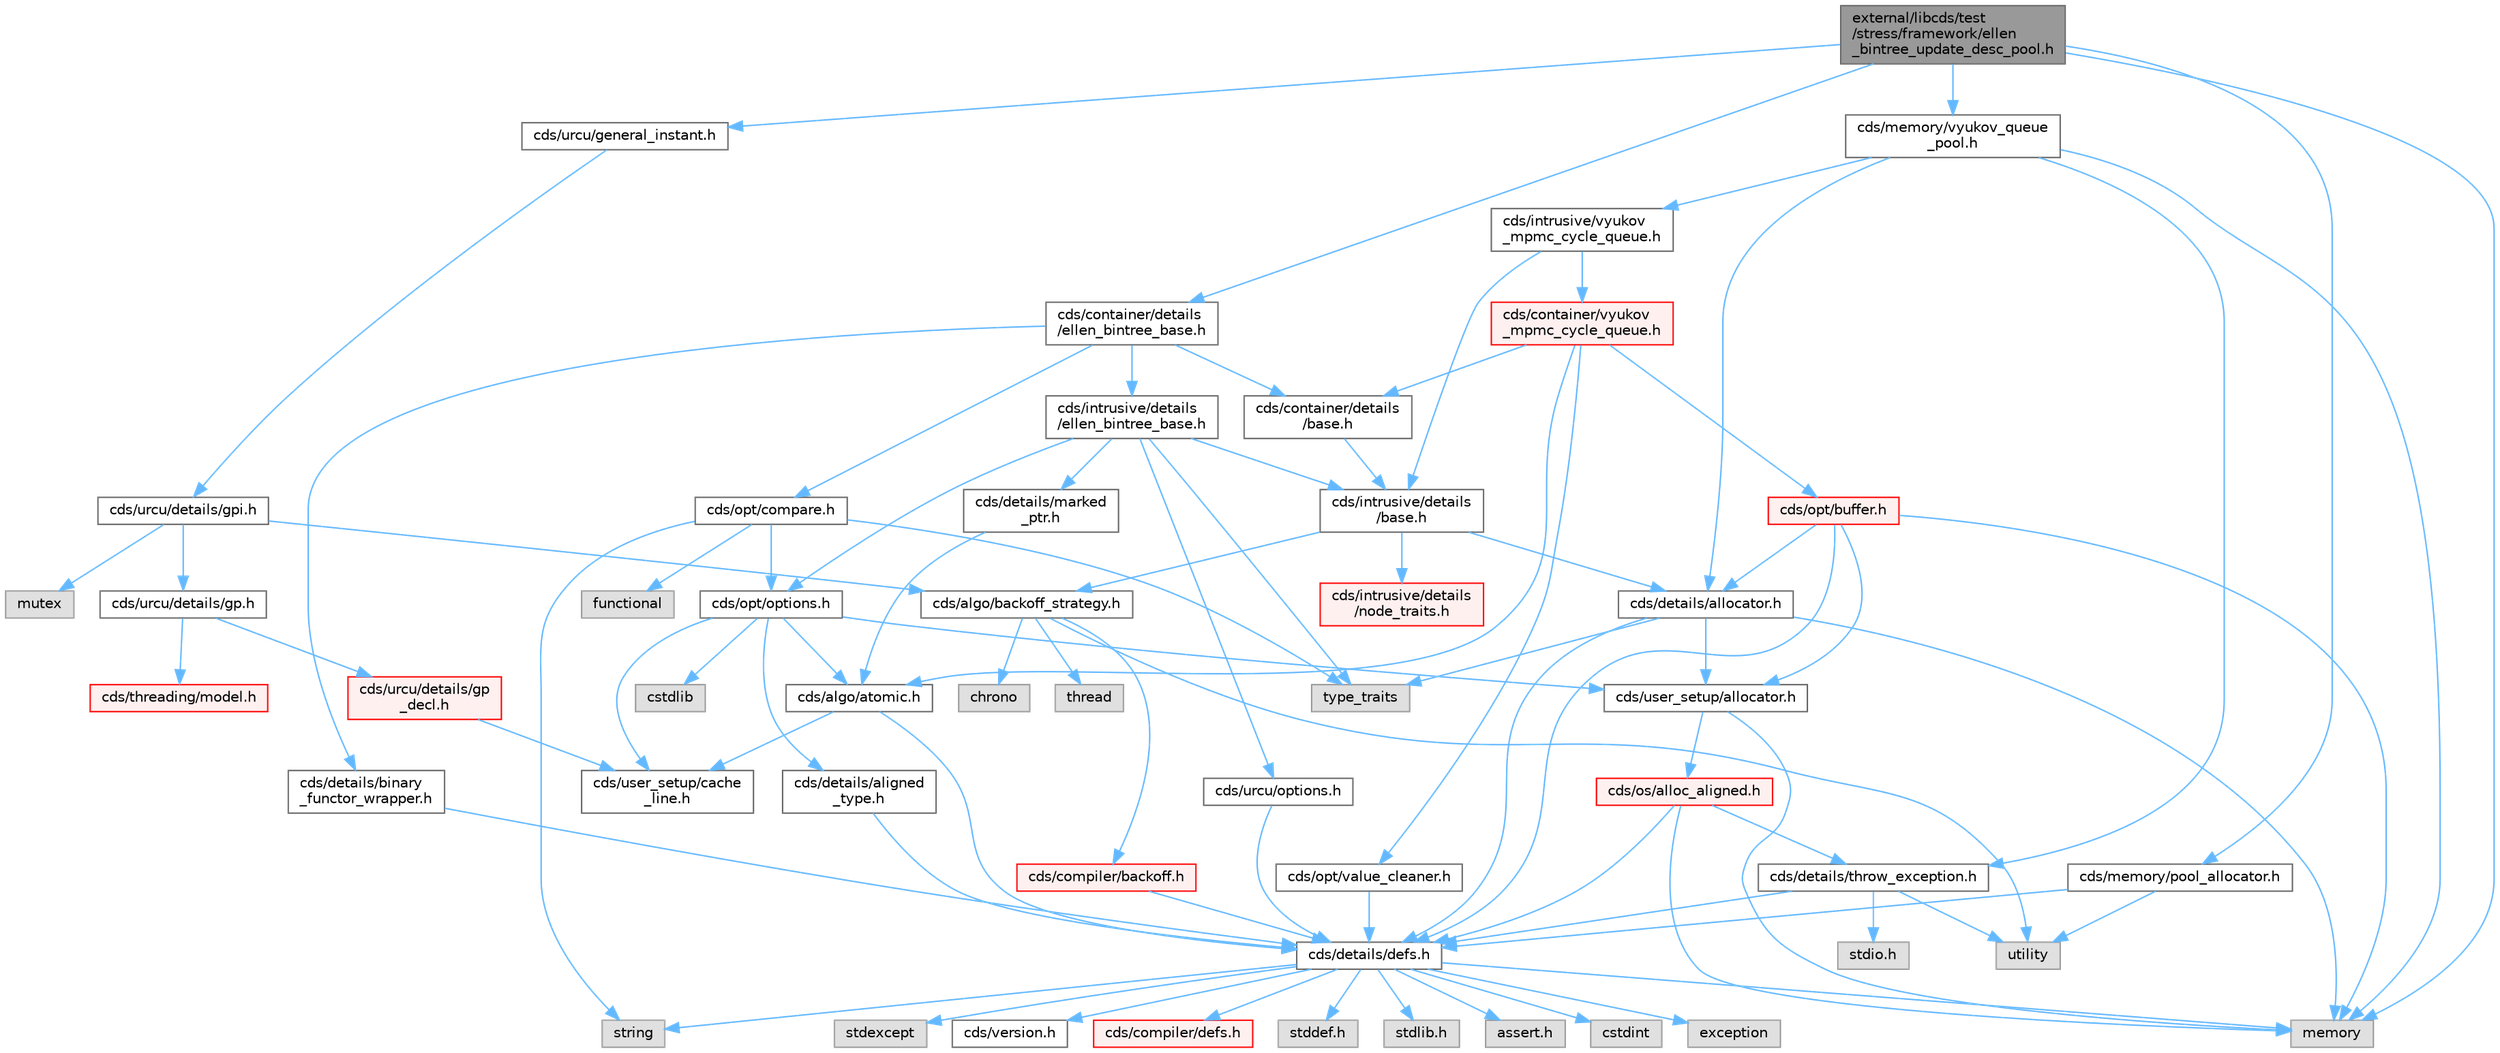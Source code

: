 digraph "external/libcds/test/stress/framework/ellen_bintree_update_desc_pool.h"
{
 // LATEX_PDF_SIZE
  bgcolor="transparent";
  edge [fontname=Helvetica,fontsize=10,labelfontname=Helvetica,labelfontsize=10];
  node [fontname=Helvetica,fontsize=10,shape=box,height=0.2,width=0.4];
  Node1 [id="Node000001",label="external/libcds/test\l/stress/framework/ellen\l_bintree_update_desc_pool.h",height=0.2,width=0.4,color="gray40", fillcolor="grey60", style="filled", fontcolor="black",tooltip=" "];
  Node1 -> Node2 [id="edge85_Node000001_Node000002",color="steelblue1",style="solid",tooltip=" "];
  Node2 [id="Node000002",label="cds/urcu/general_instant.h",height=0.2,width=0.4,color="grey40", fillcolor="white", style="filled",URL="$general__instant_8h.html",tooltip=" "];
  Node2 -> Node3 [id="edge86_Node000002_Node000003",color="steelblue1",style="solid",tooltip=" "];
  Node3 [id="Node000003",label="cds/urcu/details/gpi.h",height=0.2,width=0.4,color="grey40", fillcolor="white", style="filled",URL="$gpi_8h.html",tooltip=" "];
  Node3 -> Node4 [id="edge87_Node000003_Node000004",color="steelblue1",style="solid",tooltip=" "];
  Node4 [id="Node000004",label="mutex",height=0.2,width=0.4,color="grey60", fillcolor="#E0E0E0", style="filled",tooltip=" "];
  Node3 -> Node5 [id="edge88_Node000003_Node000005",color="steelblue1",style="solid",tooltip=" "];
  Node5 [id="Node000005",label="cds/urcu/details/gp.h",height=0.2,width=0.4,color="grey40", fillcolor="white", style="filled",URL="$gp_8h.html",tooltip=" "];
  Node5 -> Node6 [id="edge89_Node000005_Node000006",color="steelblue1",style="solid",tooltip=" "];
  Node6 [id="Node000006",label="cds/urcu/details/gp\l_decl.h",height=0.2,width=0.4,color="red", fillcolor="#FFF0F0", style="filled",URL="$gp__decl_8h.html",tooltip=" "];
  Node6 -> Node22 [id="edge90_Node000006_Node000022",color="steelblue1",style="solid",tooltip=" "];
  Node22 [id="Node000022",label="cds/user_setup/cache\l_line.h",height=0.2,width=0.4,color="grey40", fillcolor="white", style="filled",URL="$cache__line_8h.html",tooltip="Cache-line size definition"];
  Node5 -> Node46 [id="edge91_Node000005_Node000046",color="steelblue1",style="solid",tooltip=" "];
  Node46 [id="Node000046",label="cds/threading/model.h",height=0.2,width=0.4,color="red", fillcolor="#FFF0F0", style="filled",URL="$model_8h.html",tooltip=" "];
  Node3 -> Node53 [id="edge92_Node000003_Node000053",color="steelblue1",style="solid",tooltip=" "];
  Node53 [id="Node000053",label="cds/algo/backoff_strategy.h",height=0.2,width=0.4,color="grey40", fillcolor="white", style="filled",URL="$backoff__strategy_8h.html",tooltip=" "];
  Node53 -> Node41 [id="edge93_Node000053_Node000041",color="steelblue1",style="solid",tooltip=" "];
  Node41 [id="Node000041",label="utility",height=0.2,width=0.4,color="grey60", fillcolor="#E0E0E0", style="filled",tooltip=" "];
  Node53 -> Node36 [id="edge94_Node000053_Node000036",color="steelblue1",style="solid",tooltip=" "];
  Node36 [id="Node000036",label="thread",height=0.2,width=0.4,color="grey60", fillcolor="#E0E0E0", style="filled",tooltip=" "];
  Node53 -> Node54 [id="edge95_Node000053_Node000054",color="steelblue1",style="solid",tooltip=" "];
  Node54 [id="Node000054",label="chrono",height=0.2,width=0.4,color="grey60", fillcolor="#E0E0E0", style="filled",tooltip=" "];
  Node53 -> Node55 [id="edge96_Node000053_Node000055",color="steelblue1",style="solid",tooltip=" "];
  Node55 [id="Node000055",label="cds/compiler/backoff.h",height=0.2,width=0.4,color="red", fillcolor="#FFF0F0", style="filled",URL="$backoff_8h.html",tooltip=" "];
  Node55 -> Node9 [id="edge97_Node000055_Node000009",color="steelblue1",style="solid",tooltip=" "];
  Node9 [id="Node000009",label="cds/details/defs.h",height=0.2,width=0.4,color="grey40", fillcolor="white", style="filled",URL="$details_2defs_8h.html",tooltip=" "];
  Node9 -> Node10 [id="edge98_Node000009_Node000010",color="steelblue1",style="solid",tooltip=" "];
  Node10 [id="Node000010",label="stddef.h",height=0.2,width=0.4,color="grey60", fillcolor="#E0E0E0", style="filled",tooltip=" "];
  Node9 -> Node11 [id="edge99_Node000009_Node000011",color="steelblue1",style="solid",tooltip=" "];
  Node11 [id="Node000011",label="stdlib.h",height=0.2,width=0.4,color="grey60", fillcolor="#E0E0E0", style="filled",tooltip=" "];
  Node9 -> Node12 [id="edge100_Node000009_Node000012",color="steelblue1",style="solid",tooltip=" "];
  Node12 [id="Node000012",label="assert.h",height=0.2,width=0.4,color="grey60", fillcolor="#E0E0E0", style="filled",tooltip=" "];
  Node9 -> Node13 [id="edge101_Node000009_Node000013",color="steelblue1",style="solid",tooltip=" "];
  Node13 [id="Node000013",label="cstdint",height=0.2,width=0.4,color="grey60", fillcolor="#E0E0E0", style="filled",tooltip=" "];
  Node9 -> Node14 [id="edge102_Node000009_Node000014",color="steelblue1",style="solid",tooltip=" "];
  Node14 [id="Node000014",label="exception",height=0.2,width=0.4,color="grey60", fillcolor="#E0E0E0", style="filled",tooltip=" "];
  Node9 -> Node15 [id="edge103_Node000009_Node000015",color="steelblue1",style="solid",tooltip=" "];
  Node15 [id="Node000015",label="stdexcept",height=0.2,width=0.4,color="grey60", fillcolor="#E0E0E0", style="filled",tooltip=" "];
  Node9 -> Node16 [id="edge104_Node000009_Node000016",color="steelblue1",style="solid",tooltip=" "];
  Node16 [id="Node000016",label="string",height=0.2,width=0.4,color="grey60", fillcolor="#E0E0E0", style="filled",tooltip=" "];
  Node9 -> Node17 [id="edge105_Node000009_Node000017",color="steelblue1",style="solid",tooltip=" "];
  Node17 [id="Node000017",label="memory",height=0.2,width=0.4,color="grey60", fillcolor="#E0E0E0", style="filled",tooltip=" "];
  Node9 -> Node18 [id="edge106_Node000009_Node000018",color="steelblue1",style="solid",tooltip=" "];
  Node18 [id="Node000018",label="cds/version.h",height=0.2,width=0.4,color="grey40", fillcolor="white", style="filled",URL="$external_2libcds_2cds_2version_8h.html",tooltip=" "];
  Node9 -> Node19 [id="edge107_Node000009_Node000019",color="steelblue1",style="solid",tooltip=" "];
  Node19 [id="Node000019",label="cds/compiler/defs.h",height=0.2,width=0.4,color="red", fillcolor="#FFF0F0", style="filled",URL="$compiler_2defs_8h.html",tooltip=" "];
  Node1 -> Node57 [id="edge108_Node000001_Node000057",color="steelblue1",style="solid",tooltip=" "];
  Node57 [id="Node000057",label="cds/container/details\l/ellen_bintree_base.h",height=0.2,width=0.4,color="grey40", fillcolor="white", style="filled",URL="$container_2details_2ellen__bintree__base_8h.html",tooltip=" "];
  Node57 -> Node58 [id="edge109_Node000057_Node000058",color="steelblue1",style="solid",tooltip=" "];
  Node58 [id="Node000058",label="cds/intrusive/details\l/ellen_bintree_base.h",height=0.2,width=0.4,color="grey40", fillcolor="white", style="filled",URL="$intrusive_2details_2ellen__bintree__base_8h.html",tooltip=" "];
  Node58 -> Node25 [id="edge110_Node000058_Node000025",color="steelblue1",style="solid",tooltip=" "];
  Node25 [id="Node000025",label="type_traits",height=0.2,width=0.4,color="grey60", fillcolor="#E0E0E0", style="filled",tooltip=" "];
  Node58 -> Node59 [id="edge111_Node000058_Node000059",color="steelblue1",style="solid",tooltip=" "];
  Node59 [id="Node000059",label="cds/intrusive/details\l/base.h",height=0.2,width=0.4,color="grey40", fillcolor="white", style="filled",URL="$external_2libcds_2cds_2intrusive_2details_2base_8h.html",tooltip=" "];
  Node59 -> Node60 [id="edge112_Node000059_Node000060",color="steelblue1",style="solid",tooltip=" "];
  Node60 [id="Node000060",label="cds/intrusive/details\l/node_traits.h",height=0.2,width=0.4,color="red", fillcolor="#FFF0F0", style="filled",URL="$node__traits_8h.html",tooltip=" "];
  Node59 -> Node24 [id="edge113_Node000059_Node000024",color="steelblue1",style="solid",tooltip=" "];
  Node24 [id="Node000024",label="cds/details/allocator.h",height=0.2,width=0.4,color="grey40", fillcolor="white", style="filled",URL="$external_2libcds_2cds_2details_2allocator_8h.html",tooltip=" "];
  Node24 -> Node25 [id="edge114_Node000024_Node000025",color="steelblue1",style="solid",tooltip=" "];
  Node24 -> Node17 [id="edge115_Node000024_Node000017",color="steelblue1",style="solid",tooltip=" "];
  Node24 -> Node9 [id="edge116_Node000024_Node000009",color="steelblue1",style="solid",tooltip=" "];
  Node24 -> Node26 [id="edge117_Node000024_Node000026",color="steelblue1",style="solid",tooltip=" "];
  Node26 [id="Node000026",label="cds/user_setup/allocator.h",height=0.2,width=0.4,color="grey40", fillcolor="white", style="filled",URL="$external_2libcds_2cds_2user__setup_2allocator_8h.html",tooltip="Default implementation of allocator classes."];
  Node26 -> Node17 [id="edge118_Node000026_Node000017",color="steelblue1",style="solid",tooltip=" "];
  Node26 -> Node27 [id="edge119_Node000026_Node000027",color="steelblue1",style="solid",tooltip=" "];
  Node27 [id="Node000027",label="cds/os/alloc_aligned.h",height=0.2,width=0.4,color="red", fillcolor="#FFF0F0", style="filled",URL="$alloc__aligned_8h.html",tooltip=" "];
  Node27 -> Node9 [id="edge120_Node000027_Node000009",color="steelblue1",style="solid",tooltip=" "];
  Node27 -> Node17 [id="edge121_Node000027_Node000017",color="steelblue1",style="solid",tooltip=" "];
  Node27 -> Node39 [id="edge122_Node000027_Node000039",color="steelblue1",style="solid",tooltip=" "];
  Node39 [id="Node000039",label="cds/details/throw_exception.h",height=0.2,width=0.4,color="grey40", fillcolor="white", style="filled",URL="$throw__exception_8h.html",tooltip=" "];
  Node39 -> Node9 [id="edge123_Node000039_Node000009",color="steelblue1",style="solid",tooltip=" "];
  Node39 -> Node40 [id="edge124_Node000039_Node000040",color="steelblue1",style="solid",tooltip=" "];
  Node40 [id="Node000040",label="stdio.h",height=0.2,width=0.4,color="grey60", fillcolor="#E0E0E0", style="filled",tooltip=" "];
  Node39 -> Node41 [id="edge125_Node000039_Node000041",color="steelblue1",style="solid",tooltip=" "];
  Node59 -> Node53 [id="edge126_Node000059_Node000053",color="steelblue1",style="solid",tooltip=" "];
  Node58 -> Node62 [id="edge127_Node000058_Node000062",color="steelblue1",style="solid",tooltip=" "];
  Node62 [id="Node000062",label="cds/opt/options.h",height=0.2,width=0.4,color="grey40", fillcolor="white", style="filled",URL="$opt_2options_8h.html",tooltip=" "];
  Node62 -> Node38 [id="edge128_Node000062_Node000038",color="steelblue1",style="solid",tooltip=" "];
  Node38 [id="Node000038",label="cstdlib",height=0.2,width=0.4,color="grey60", fillcolor="#E0E0E0", style="filled",tooltip=" "];
  Node62 -> Node63 [id="edge129_Node000062_Node000063",color="steelblue1",style="solid",tooltip=" "];
  Node63 [id="Node000063",label="cds/details/aligned\l_type.h",height=0.2,width=0.4,color="grey40", fillcolor="white", style="filled",URL="$aligned__type_8h.html",tooltip=" "];
  Node63 -> Node9 [id="edge130_Node000063_Node000009",color="steelblue1",style="solid",tooltip=" "];
  Node62 -> Node26 [id="edge131_Node000062_Node000026",color="steelblue1",style="solid",tooltip=" "];
  Node62 -> Node22 [id="edge132_Node000062_Node000022",color="steelblue1",style="solid",tooltip=" "];
  Node62 -> Node8 [id="edge133_Node000062_Node000008",color="steelblue1",style="solid",tooltip=" "];
  Node8 [id="Node000008",label="cds/algo/atomic.h",height=0.2,width=0.4,color="grey40", fillcolor="white", style="filled",URL="$external_2libcds_2cds_2algo_2atomic_8h.html",tooltip=" "];
  Node8 -> Node9 [id="edge134_Node000008_Node000009",color="steelblue1",style="solid",tooltip=" "];
  Node8 -> Node22 [id="edge135_Node000008_Node000022",color="steelblue1",style="solid",tooltip=" "];
  Node58 -> Node64 [id="edge136_Node000058_Node000064",color="steelblue1",style="solid",tooltip=" "];
  Node64 [id="Node000064",label="cds/urcu/options.h",height=0.2,width=0.4,color="grey40", fillcolor="white", style="filled",URL="$urcu_2options_8h.html",tooltip=" "];
  Node64 -> Node9 [id="edge137_Node000064_Node000009",color="steelblue1",style="solid",tooltip=" "];
  Node58 -> Node45 [id="edge138_Node000058_Node000045",color="steelblue1",style="solid",tooltip=" "];
  Node45 [id="Node000045",label="cds/details/marked\l_ptr.h",height=0.2,width=0.4,color="grey40", fillcolor="white", style="filled",URL="$marked__ptr_8h.html",tooltip=" "];
  Node45 -> Node8 [id="edge139_Node000045_Node000008",color="steelblue1",style="solid",tooltip=" "];
  Node57 -> Node65 [id="edge140_Node000057_Node000065",color="steelblue1",style="solid",tooltip=" "];
  Node65 [id="Node000065",label="cds/container/details\l/base.h",height=0.2,width=0.4,color="grey40", fillcolor="white", style="filled",URL="$external_2libcds_2cds_2container_2details_2base_8h.html",tooltip=" "];
  Node65 -> Node59 [id="edge141_Node000065_Node000059",color="steelblue1",style="solid",tooltip=" "];
  Node57 -> Node66 [id="edge142_Node000057_Node000066",color="steelblue1",style="solid",tooltip=" "];
  Node66 [id="Node000066",label="cds/opt/compare.h",height=0.2,width=0.4,color="grey40", fillcolor="white", style="filled",URL="$external_2libcds_2cds_2opt_2compare_8h.html",tooltip=" "];
  Node66 -> Node25 [id="edge143_Node000066_Node000025",color="steelblue1",style="solid",tooltip=" "];
  Node66 -> Node67 [id="edge144_Node000066_Node000067",color="steelblue1",style="solid",tooltip=" "];
  Node67 [id="Node000067",label="functional",height=0.2,width=0.4,color="grey60", fillcolor="#E0E0E0", style="filled",tooltip=" "];
  Node66 -> Node16 [id="edge145_Node000066_Node000016",color="steelblue1",style="solid",tooltip=" "];
  Node66 -> Node62 [id="edge146_Node000066_Node000062",color="steelblue1",style="solid",tooltip=" "];
  Node57 -> Node68 [id="edge147_Node000057_Node000068",color="steelblue1",style="solid",tooltip=" "];
  Node68 [id="Node000068",label="cds/details/binary\l_functor_wrapper.h",height=0.2,width=0.4,color="grey40", fillcolor="white", style="filled",URL="$binary__functor__wrapper_8h.html",tooltip=" "];
  Node68 -> Node9 [id="edge148_Node000068_Node000009",color="steelblue1",style="solid",tooltip=" "];
  Node1 -> Node69 [id="edge149_Node000001_Node000069",color="steelblue1",style="solid",tooltip=" "];
  Node69 [id="Node000069",label="cds/memory/vyukov_queue\l_pool.h",height=0.2,width=0.4,color="grey40", fillcolor="white", style="filled",URL="$vyukov__queue__pool_8h.html",tooltip=" "];
  Node69 -> Node24 [id="edge150_Node000069_Node000024",color="steelblue1",style="solid",tooltip=" "];
  Node69 -> Node70 [id="edge151_Node000069_Node000070",color="steelblue1",style="solid",tooltip=" "];
  Node70 [id="Node000070",label="cds/intrusive/vyukov\l_mpmc_cycle_queue.h",height=0.2,width=0.4,color="grey40", fillcolor="white", style="filled",URL="$intrusive_2vyukov__mpmc__cycle__queue_8h.html",tooltip=" "];
  Node70 -> Node59 [id="edge152_Node000070_Node000059",color="steelblue1",style="solid",tooltip=" "];
  Node70 -> Node71 [id="edge153_Node000070_Node000071",color="steelblue1",style="solid",tooltip=" "];
  Node71 [id="Node000071",label="cds/container/vyukov\l_mpmc_cycle_queue.h",height=0.2,width=0.4,color="red", fillcolor="#FFF0F0", style="filled",URL="$container_2vyukov__mpmc__cycle__queue_8h.html",tooltip=" "];
  Node71 -> Node65 [id="edge154_Node000071_Node000065",color="steelblue1",style="solid",tooltip=" "];
  Node71 -> Node72 [id="edge155_Node000071_Node000072",color="steelblue1",style="solid",tooltip=" "];
  Node72 [id="Node000072",label="cds/opt/buffer.h",height=0.2,width=0.4,color="red", fillcolor="#FFF0F0", style="filled",URL="$external_2libcds_2cds_2opt_2buffer_8h.html",tooltip=" "];
  Node72 -> Node9 [id="edge156_Node000072_Node000009",color="steelblue1",style="solid",tooltip=" "];
  Node72 -> Node26 [id="edge157_Node000072_Node000026",color="steelblue1",style="solid",tooltip=" "];
  Node72 -> Node24 [id="edge158_Node000072_Node000024",color="steelblue1",style="solid",tooltip=" "];
  Node72 -> Node17 [id="edge159_Node000072_Node000017",color="steelblue1",style="solid",tooltip=" "];
  Node71 -> Node74 [id="edge160_Node000071_Node000074",color="steelblue1",style="solid",tooltip=" "];
  Node74 [id="Node000074",label="cds/opt/value_cleaner.h",height=0.2,width=0.4,color="grey40", fillcolor="white", style="filled",URL="$value__cleaner_8h.html",tooltip=" "];
  Node74 -> Node9 [id="edge161_Node000074_Node000009",color="steelblue1",style="solid",tooltip=" "];
  Node71 -> Node8 [id="edge162_Node000071_Node000008",color="steelblue1",style="solid",tooltip=" "];
  Node69 -> Node39 [id="edge163_Node000069_Node000039",color="steelblue1",style="solid",tooltip=" "];
  Node69 -> Node17 [id="edge164_Node000069_Node000017",color="steelblue1",style="solid",tooltip=" "];
  Node1 -> Node76 [id="edge165_Node000001_Node000076",color="steelblue1",style="solid",tooltip=" "];
  Node76 [id="Node000076",label="cds/memory/pool_allocator.h",height=0.2,width=0.4,color="grey40", fillcolor="white", style="filled",URL="$pool__allocator_8h.html",tooltip=" "];
  Node76 -> Node9 [id="edge166_Node000076_Node000009",color="steelblue1",style="solid",tooltip=" "];
  Node76 -> Node41 [id="edge167_Node000076_Node000041",color="steelblue1",style="solid",tooltip=" "];
  Node1 -> Node17 [id="edge168_Node000001_Node000017",color="steelblue1",style="solid",tooltip=" "];
}
